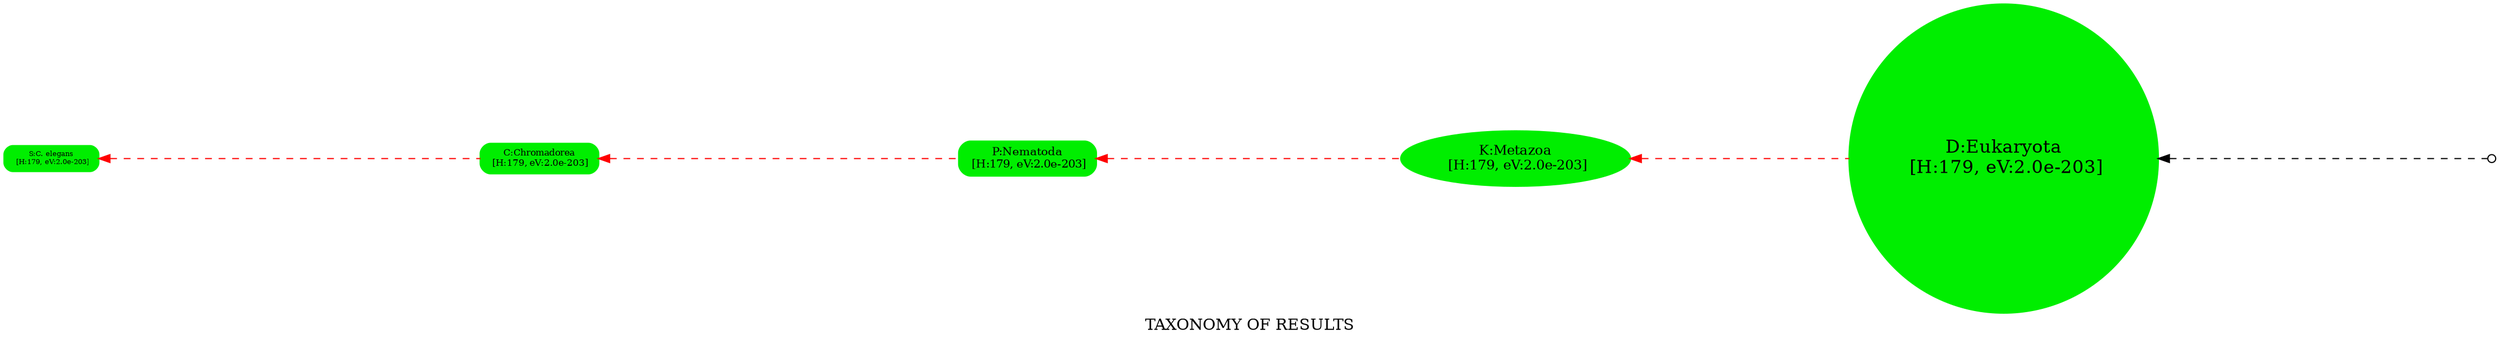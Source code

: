digraph TaxG
    {
    root="N/D";
    layout=twopi;
    edge [style=dashed dir=back];
    node [shape=plaintext];
    ranksep=6;
    label = "TAXONOMY OF RESULTS";
    center = 1;
# --- NODES FOLLOW --- 
    "N/D"[shape=circle,label="",width=0.1,height=0.1]
    "D:Eukaryota"[shape=box width=0.01 height=0.01 style="rounded,filled,bold" color="#00ee00"  fillcolor="#00ee00" tooltip="HITS: 179 , best eV:2.0e-203, avg eV:3.0e-03, worst eV:1.6e-01" shape=circle fontsize=16  label="D:Eukaryota\n [H:179, eV:2.0e-203]"]
    "P:Nematoda"[shape=box width=0.01 height=0.01 style="rounded,filled,bold" color="#00ee00"  fillcolor="#00ee00" tooltip="HITS: 179 , best eV:2.0e-203, avg eV:3.0e-03, worst eV:1.6e-01" fontsize=10  label="P:Nematoda\n [H:179, eV:2.0e-203]"]
    "K:Metazoa"[shape=box width=0.01 height=0.01 style="rounded,filled,bold" color="#00ee00"  fillcolor="#00ee00" tooltip="HITS: 179 , best eV:2.0e-203, avg eV:3.0e-03, worst eV:1.6e-01" shape=ellipse fontsize=12  label="K:Metazoa\n [H:179, eV:2.0e-203]"]
    "S:C. elegans"[shape=box width=0.01 height=0.01 style="rounded,filled,bold" color="#00ee00"  fillcolor="#00ee00" tooltip="HITS: 179 , best eV:2.0e-203, avg eV:3.0e-03, worst eV:1.6e-01" fontsize=6  label="S:C. elegans\n [H:179, eV:2.0e-203]"]
    "C:Chromadorea"[shape=box width=0.01 height=0.01 style="rounded,filled,bold" color="#00ee00"  fillcolor="#00ee00" tooltip="HITS: 179 , best eV:2.0e-203, avg eV:3.0e-03, worst eV:1.6e-01" fontsize=8  label="C:Chromadorea\n [H:179, eV:2.0e-203]"]
# --- EDGES FOLLOW --- 
    "D:Eukaryota" -> "N/D"[];
    "P:Nematoda" -> "K:Metazoa"[color = "#ff0000" ];
    "K:Metazoa" -> "D:Eukaryota"[color = "#ff0000" ];
    "S:C. elegans" -> "C:Chromadorea"[color = "#ff0000" ];
    "C:Chromadorea" -> "P:Nematoda"[color = "#ff0000" ];
}
